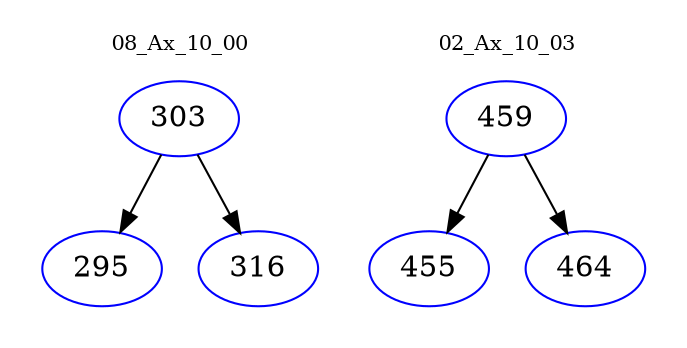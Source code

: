 digraph{
subgraph cluster_0 {
color = white
label = "08_Ax_10_00";
fontsize=10;
T0_303 [label="303", color="blue"]
T0_303 -> T0_295 [color="black"]
T0_295 [label="295", color="blue"]
T0_303 -> T0_316 [color="black"]
T0_316 [label="316", color="blue"]
}
subgraph cluster_1 {
color = white
label = "02_Ax_10_03";
fontsize=10;
T1_459 [label="459", color="blue"]
T1_459 -> T1_455 [color="black"]
T1_455 [label="455", color="blue"]
T1_459 -> T1_464 [color="black"]
T1_464 [label="464", color="blue"]
}
}
